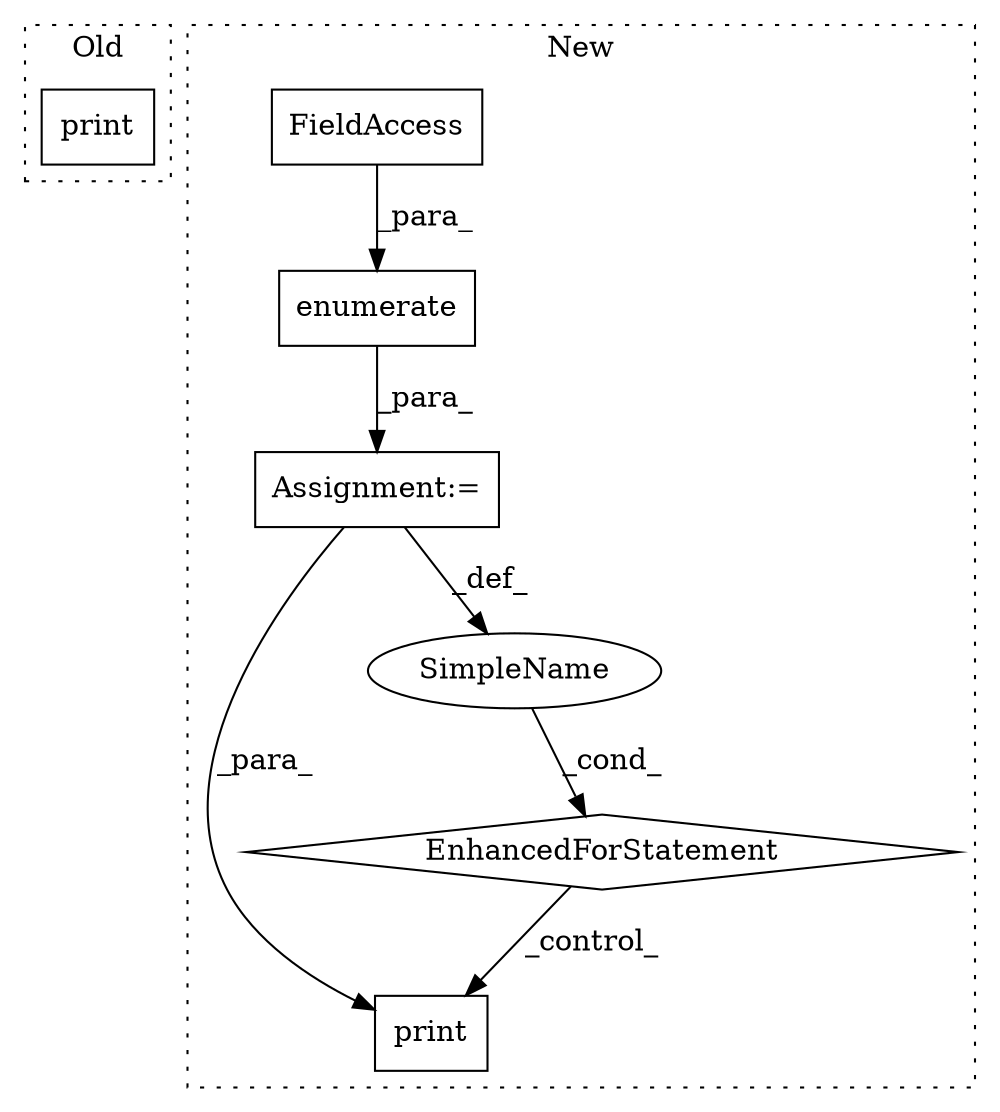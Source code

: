 digraph G {
subgraph cluster0 {
1 [label="print" a="32" s="1097,1115" l="6,1" shape="box"];
label = "Old";
style="dotted";
}
subgraph cluster1 {
2 [label="enumerate" a="32" s="1060,1103" l="10,1" shape="box"];
3 [label="Assignment:=" a="7" s="977,1104" l="63,2" shape="box"];
4 [label="EnhancedForStatement" a="70" s="977,1104" l="63,2" shape="diamond"];
5 [label="print" a="32" s="1922,1965" l="6,1" shape="box"];
6 [label="SimpleName" a="42" s="1044" l="13" shape="ellipse"];
7 [label="FieldAccess" a="22" s="1070" l="33" shape="box"];
label = "New";
style="dotted";
}
2 -> 3 [label="_para_"];
3 -> 5 [label="_para_"];
3 -> 6 [label="_def_"];
4 -> 5 [label="_control_"];
6 -> 4 [label="_cond_"];
7 -> 2 [label="_para_"];
}